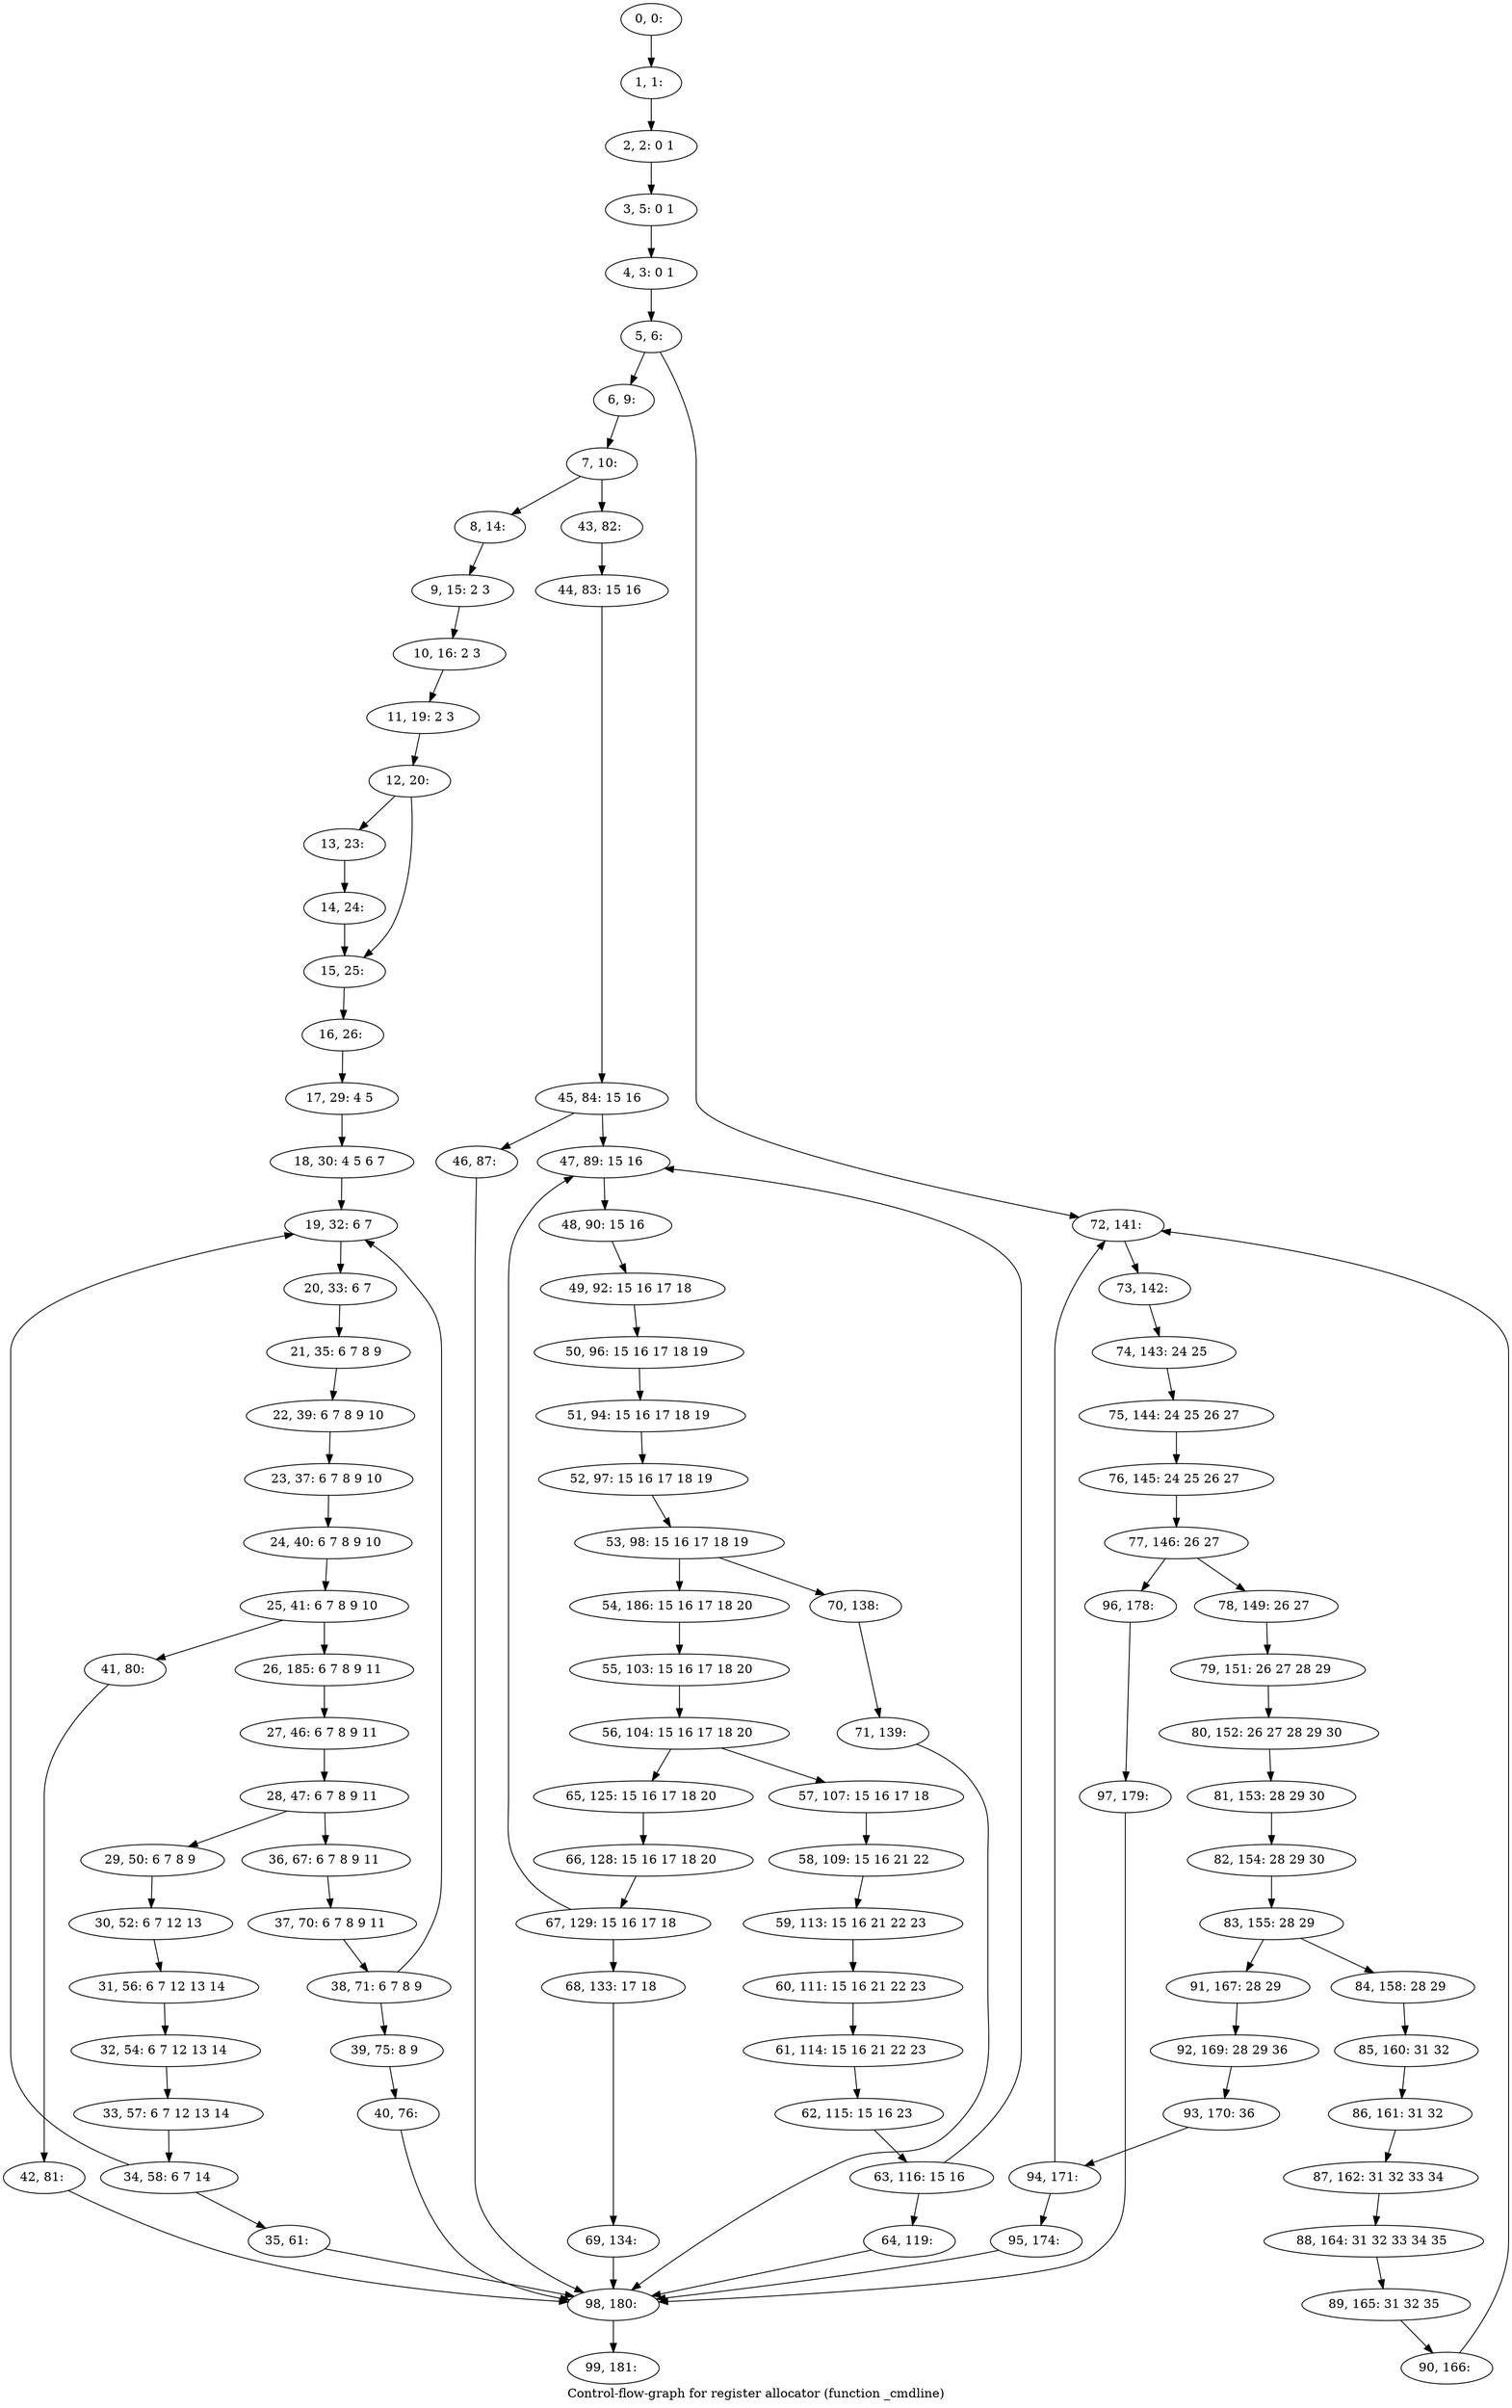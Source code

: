 digraph G {
graph [label="Control-flow-graph for register allocator (function _cmdline)"]
0[label="0, 0: "];
1[label="1, 1: "];
2[label="2, 2: 0 1 "];
3[label="3, 5: 0 1 "];
4[label="4, 3: 0 1 "];
5[label="5, 6: "];
6[label="6, 9: "];
7[label="7, 10: "];
8[label="8, 14: "];
9[label="9, 15: 2 3 "];
10[label="10, 16: 2 3 "];
11[label="11, 19: 2 3 "];
12[label="12, 20: "];
13[label="13, 23: "];
14[label="14, 24: "];
15[label="15, 25: "];
16[label="16, 26: "];
17[label="17, 29: 4 5 "];
18[label="18, 30: 4 5 6 7 "];
19[label="19, 32: 6 7 "];
20[label="20, 33: 6 7 "];
21[label="21, 35: 6 7 8 9 "];
22[label="22, 39: 6 7 8 9 10 "];
23[label="23, 37: 6 7 8 9 10 "];
24[label="24, 40: 6 7 8 9 10 "];
25[label="25, 41: 6 7 8 9 10 "];
26[label="26, 185: 6 7 8 9 11 "];
27[label="27, 46: 6 7 8 9 11 "];
28[label="28, 47: 6 7 8 9 11 "];
29[label="29, 50: 6 7 8 9 "];
30[label="30, 52: 6 7 12 13 "];
31[label="31, 56: 6 7 12 13 14 "];
32[label="32, 54: 6 7 12 13 14 "];
33[label="33, 57: 6 7 12 13 14 "];
34[label="34, 58: 6 7 14 "];
35[label="35, 61: "];
36[label="36, 67: 6 7 8 9 11 "];
37[label="37, 70: 6 7 8 9 11 "];
38[label="38, 71: 6 7 8 9 "];
39[label="39, 75: 8 9 "];
40[label="40, 76: "];
41[label="41, 80: "];
42[label="42, 81: "];
43[label="43, 82: "];
44[label="44, 83: 15 16 "];
45[label="45, 84: 15 16 "];
46[label="46, 87: "];
47[label="47, 89: 15 16 "];
48[label="48, 90: 15 16 "];
49[label="49, 92: 15 16 17 18 "];
50[label="50, 96: 15 16 17 18 19 "];
51[label="51, 94: 15 16 17 18 19 "];
52[label="52, 97: 15 16 17 18 19 "];
53[label="53, 98: 15 16 17 18 19 "];
54[label="54, 186: 15 16 17 18 20 "];
55[label="55, 103: 15 16 17 18 20 "];
56[label="56, 104: 15 16 17 18 20 "];
57[label="57, 107: 15 16 17 18 "];
58[label="58, 109: 15 16 21 22 "];
59[label="59, 113: 15 16 21 22 23 "];
60[label="60, 111: 15 16 21 22 23 "];
61[label="61, 114: 15 16 21 22 23 "];
62[label="62, 115: 15 16 23 "];
63[label="63, 116: 15 16 "];
64[label="64, 119: "];
65[label="65, 125: 15 16 17 18 20 "];
66[label="66, 128: 15 16 17 18 20 "];
67[label="67, 129: 15 16 17 18 "];
68[label="68, 133: 17 18 "];
69[label="69, 134: "];
70[label="70, 138: "];
71[label="71, 139: "];
72[label="72, 141: "];
73[label="73, 142: "];
74[label="74, 143: 24 25 "];
75[label="75, 144: 24 25 26 27 "];
76[label="76, 145: 24 25 26 27 "];
77[label="77, 146: 26 27 "];
78[label="78, 149: 26 27 "];
79[label="79, 151: 26 27 28 29 "];
80[label="80, 152: 26 27 28 29 30 "];
81[label="81, 153: 28 29 30 "];
82[label="82, 154: 28 29 30 "];
83[label="83, 155: 28 29 "];
84[label="84, 158: 28 29 "];
85[label="85, 160: 31 32 "];
86[label="86, 161: 31 32 "];
87[label="87, 162: 31 32 33 34 "];
88[label="88, 164: 31 32 33 34 35 "];
89[label="89, 165: 31 32 35 "];
90[label="90, 166: "];
91[label="91, 167: 28 29 "];
92[label="92, 169: 28 29 36 "];
93[label="93, 170: 36 "];
94[label="94, 171: "];
95[label="95, 174: "];
96[label="96, 178: "];
97[label="97, 179: "];
98[label="98, 180: "];
99[label="99, 181: "];
0->1 ;
1->2 ;
2->3 ;
3->4 ;
4->5 ;
5->6 ;
5->72 ;
6->7 ;
7->8 ;
7->43 ;
8->9 ;
9->10 ;
10->11 ;
11->12 ;
12->13 ;
12->15 ;
13->14 ;
14->15 ;
15->16 ;
16->17 ;
17->18 ;
18->19 ;
19->20 ;
20->21 ;
21->22 ;
22->23 ;
23->24 ;
24->25 ;
25->26 ;
25->41 ;
26->27 ;
27->28 ;
28->29 ;
28->36 ;
29->30 ;
30->31 ;
31->32 ;
32->33 ;
33->34 ;
34->35 ;
34->19 ;
35->98 ;
36->37 ;
37->38 ;
38->39 ;
38->19 ;
39->40 ;
40->98 ;
41->42 ;
42->98 ;
43->44 ;
44->45 ;
45->46 ;
45->47 ;
46->98 ;
47->48 ;
48->49 ;
49->50 ;
50->51 ;
51->52 ;
52->53 ;
53->54 ;
53->70 ;
54->55 ;
55->56 ;
56->57 ;
56->65 ;
57->58 ;
58->59 ;
59->60 ;
60->61 ;
61->62 ;
62->63 ;
63->64 ;
63->47 ;
64->98 ;
65->66 ;
66->67 ;
67->68 ;
67->47 ;
68->69 ;
69->98 ;
70->71 ;
71->98 ;
72->73 ;
73->74 ;
74->75 ;
75->76 ;
76->77 ;
77->78 ;
77->96 ;
78->79 ;
79->80 ;
80->81 ;
81->82 ;
82->83 ;
83->84 ;
83->91 ;
84->85 ;
85->86 ;
86->87 ;
87->88 ;
88->89 ;
89->90 ;
90->72 ;
91->92 ;
92->93 ;
93->94 ;
94->95 ;
94->72 ;
95->98 ;
96->97 ;
97->98 ;
98->99 ;
}
